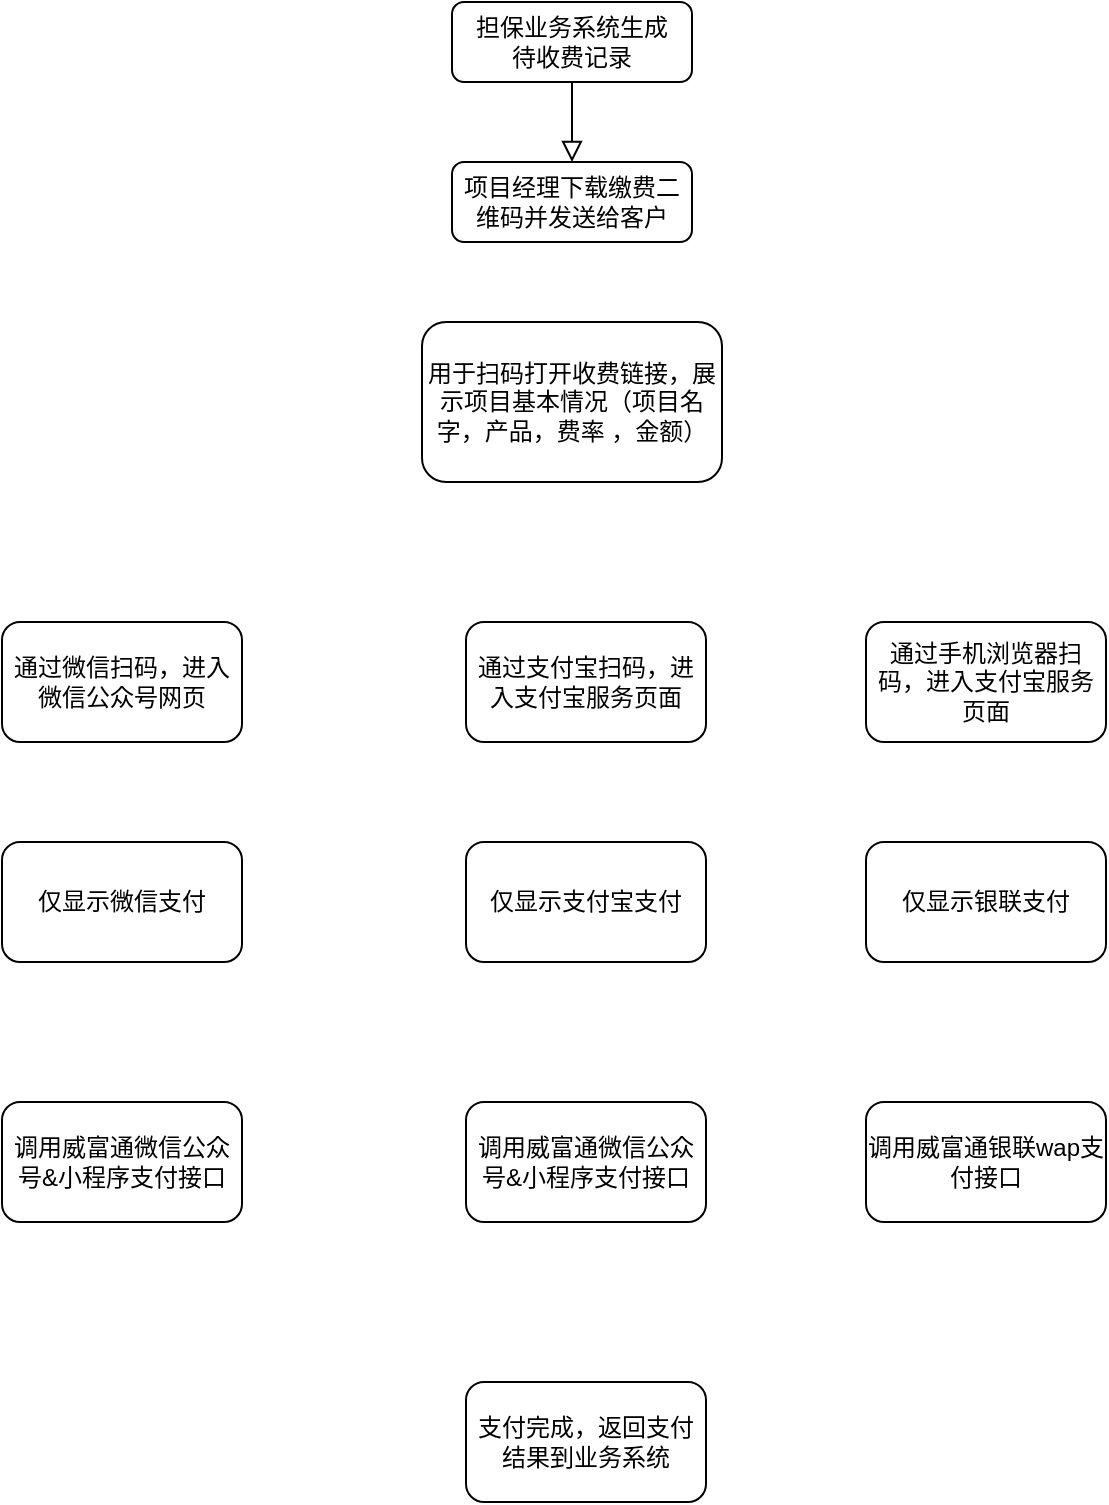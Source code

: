 <mxfile version="14.9.0" type="github">
  <diagram id="C5RBs43oDa-KdzZeNtuy" name="Page-1">
    <mxGraphModel dx="920" dy="605" grid="1" gridSize="10" guides="1" tooltips="1" connect="1" arrows="1" fold="1" page="1" pageScale="1" pageWidth="827" pageHeight="1169" math="0" shadow="0">
      <root>
        <mxCell id="WIyWlLk6GJQsqaUBKTNV-0" />
        <mxCell id="WIyWlLk6GJQsqaUBKTNV-1" parent="WIyWlLk6GJQsqaUBKTNV-0" />
        <mxCell id="WIyWlLk6GJQsqaUBKTNV-2" value="" style="rounded=0;html=1;jettySize=auto;orthogonalLoop=1;fontSize=11;endArrow=block;endFill=0;endSize=8;strokeWidth=1;shadow=0;labelBackgroundColor=none;edgeStyle=orthogonalEdgeStyle;entryX=0.5;entryY=0;entryDx=0;entryDy=0;" parent="WIyWlLk6GJQsqaUBKTNV-1" source="WIyWlLk6GJQsqaUBKTNV-3" target="GbMy84H_XjOFSy2wGLOZ-0" edge="1">
          <mxGeometry relative="1" as="geometry" />
        </mxCell>
        <mxCell id="WIyWlLk6GJQsqaUBKTNV-3" value="担保业务系统生成&lt;br&gt;待收费记录" style="rounded=1;whiteSpace=wrap;html=1;fontSize=12;glass=0;strokeWidth=1;shadow=0;" parent="WIyWlLk6GJQsqaUBKTNV-1" vertex="1">
          <mxGeometry x="375" y="50" width="120" height="40" as="geometry" />
        </mxCell>
        <mxCell id="GbMy84H_XjOFSy2wGLOZ-0" value="项目经理下载缴费二维码并发送给客户" style="rounded=1;whiteSpace=wrap;html=1;fontSize=12;glass=0;strokeWidth=1;shadow=0;" vertex="1" parent="WIyWlLk6GJQsqaUBKTNV-1">
          <mxGeometry x="375" y="130" width="120" height="40" as="geometry" />
        </mxCell>
        <mxCell id="GbMy84H_XjOFSy2wGLOZ-1" value="用于扫码打开收费链接，展示项目基本情况（项目名字，产品，费率 ，金额）" style="rounded=1;whiteSpace=wrap;html=1;fontSize=12;glass=0;strokeWidth=1;shadow=0;" vertex="1" parent="WIyWlLk6GJQsqaUBKTNV-1">
          <mxGeometry x="360" y="210" width="150" height="80" as="geometry" />
        </mxCell>
        <mxCell id="GbMy84H_XjOFSy2wGLOZ-4" value="通过微信扫码，进入微信公众号网页" style="rounded=1;whiteSpace=wrap;html=1;" vertex="1" parent="WIyWlLk6GJQsqaUBKTNV-1">
          <mxGeometry x="150" y="360" width="120" height="60" as="geometry" />
        </mxCell>
        <mxCell id="GbMy84H_XjOFSy2wGLOZ-5" value="仅显示微信支付" style="rounded=1;whiteSpace=wrap;html=1;" vertex="1" parent="WIyWlLk6GJQsqaUBKTNV-1">
          <mxGeometry x="150" y="470" width="120" height="60" as="geometry" />
        </mxCell>
        <mxCell id="GbMy84H_XjOFSy2wGLOZ-6" value="通过支付宝扫码，进入支付宝服务页面" style="rounded=1;whiteSpace=wrap;html=1;" vertex="1" parent="WIyWlLk6GJQsqaUBKTNV-1">
          <mxGeometry x="382" y="360" width="120" height="60" as="geometry" />
        </mxCell>
        <mxCell id="GbMy84H_XjOFSy2wGLOZ-7" value="仅显示支付宝支付" style="rounded=1;whiteSpace=wrap;html=1;" vertex="1" parent="WIyWlLk6GJQsqaUBKTNV-1">
          <mxGeometry x="382" y="470" width="120" height="60" as="geometry" />
        </mxCell>
        <mxCell id="GbMy84H_XjOFSy2wGLOZ-9" value="调用威富通微信公众号&amp;amp;小程序支付接口" style="rounded=1;whiteSpace=wrap;html=1;" vertex="1" parent="WIyWlLk6GJQsqaUBKTNV-1">
          <mxGeometry x="150" y="600" width="120" height="60" as="geometry" />
        </mxCell>
        <mxCell id="GbMy84H_XjOFSy2wGLOZ-11" value="调用威富通微信公众号&amp;amp;小程序支付接口" style="rounded=1;whiteSpace=wrap;html=1;" vertex="1" parent="WIyWlLk6GJQsqaUBKTNV-1">
          <mxGeometry x="382" y="600" width="120" height="60" as="geometry" />
        </mxCell>
        <mxCell id="GbMy84H_XjOFSy2wGLOZ-12" value="通过手机浏览器扫码，进入支付宝服务页面" style="rounded=1;whiteSpace=wrap;html=1;" vertex="1" parent="WIyWlLk6GJQsqaUBKTNV-1">
          <mxGeometry x="582" y="360" width="120" height="60" as="geometry" />
        </mxCell>
        <mxCell id="GbMy84H_XjOFSy2wGLOZ-13" value="仅显示银联支付" style="rounded=1;whiteSpace=wrap;html=1;" vertex="1" parent="WIyWlLk6GJQsqaUBKTNV-1">
          <mxGeometry x="582" y="470" width="120" height="60" as="geometry" />
        </mxCell>
        <mxCell id="GbMy84H_XjOFSy2wGLOZ-14" value="调用威富通银联wap支付接口" style="rounded=1;whiteSpace=wrap;html=1;" vertex="1" parent="WIyWlLk6GJQsqaUBKTNV-1">
          <mxGeometry x="582" y="600" width="120" height="60" as="geometry" />
        </mxCell>
        <mxCell id="GbMy84H_XjOFSy2wGLOZ-15" value="支付完成，返回支付结果到业务系统" style="rounded=1;whiteSpace=wrap;html=1;" vertex="1" parent="WIyWlLk6GJQsqaUBKTNV-1">
          <mxGeometry x="382" y="740" width="120" height="60" as="geometry" />
        </mxCell>
      </root>
    </mxGraphModel>
  </diagram>
</mxfile>
